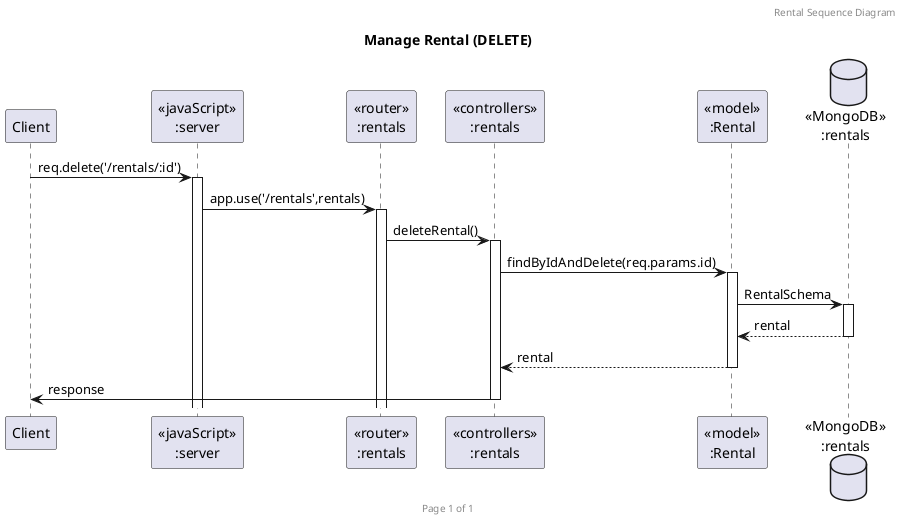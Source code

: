 @startuml Manage Rental (DELETE)

header Rental Sequence Diagram
footer Page %page% of %lastpage%
title "Manage Rental (DELETE)"

participant "Client" as client
participant "<<javaScript>>\n:server" as server
participant "<<router>>\n:rentals" as routerRentals
participant "<<controllers>>\n:rentals" as controllersRentals
participant "<<model>>\n:Rental" as modelRental
database "<<MongoDB>>\n:rentals" as RentalsDatabase

client->server ++:req.delete('/rentals/:id')
server->routerRentals ++:app.use('/rentals',rentals)
routerRentals -> controllersRentals ++:deleteRental()
controllersRentals->modelRental ++:findByIdAndDelete(req.params.id)
modelRental ->RentalsDatabase ++: RentalSchema
RentalsDatabase --> modelRental --: rental
controllersRentals <-- modelRental --:rental
controllersRentals->client --:response

@enduml